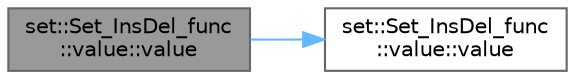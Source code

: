 digraph "set::Set_InsDel_func::value::value"
{
 // LATEX_PDF_SIZE
  bgcolor="transparent";
  edge [fontname=Helvetica,fontsize=10,labelfontname=Helvetica,labelfontsize=10];
  node [fontname=Helvetica,fontsize=10,shape=box,height=0.2,width=0.4];
  rankdir="LR";
  Node1 [id="Node000001",label="set::Set_InsDel_func\l::value::value",height=0.2,width=0.4,color="gray40", fillcolor="grey60", style="filled", fontcolor="black",tooltip=" "];
  Node1 -> Node2 [id="edge1_Node000001_Node000002",color="steelblue1",style="solid",tooltip=" "];
  Node2 [id="Node000002",label="set::Set_InsDel_func\l::value::value",height=0.2,width=0.4,color="grey40", fillcolor="white", style="filled",URL="$structset_1_1_set___ins_del__func_1_1value.html#aeb46f0c8e9bd6c17a1d2c8336d92c6ab",tooltip=" "];
}
